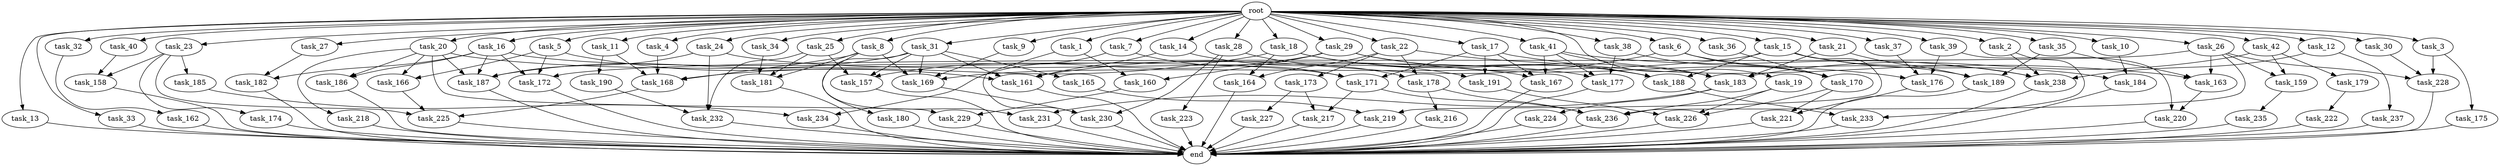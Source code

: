 digraph G {
  root [size="0.000000"];
  task_1 [size="102.400000"];
  task_2 [size="102.400000"];
  task_3 [size="102.400000"];
  task_4 [size="102.400000"];
  task_5 [size="102.400000"];
  task_6 [size="102.400000"];
  task_7 [size="102.400000"];
  task_8 [size="102.400000"];
  task_9 [size="102.400000"];
  task_10 [size="102.400000"];
  task_11 [size="102.400000"];
  task_12 [size="102.400000"];
  task_13 [size="102.400000"];
  task_14 [size="102.400000"];
  task_15 [size="102.400000"];
  task_16 [size="102.400000"];
  task_17 [size="102.400000"];
  task_18 [size="102.400000"];
  task_19 [size="102.400000"];
  task_20 [size="102.400000"];
  task_21 [size="102.400000"];
  task_22 [size="102.400000"];
  task_23 [size="102.400000"];
  task_24 [size="102.400000"];
  task_25 [size="102.400000"];
  task_26 [size="102.400000"];
  task_27 [size="102.400000"];
  task_28 [size="102.400000"];
  task_29 [size="102.400000"];
  task_30 [size="102.400000"];
  task_31 [size="102.400000"];
  task_32 [size="102.400000"];
  task_33 [size="102.400000"];
  task_34 [size="102.400000"];
  task_35 [size="102.400000"];
  task_36 [size="102.400000"];
  task_37 [size="102.400000"];
  task_38 [size="102.400000"];
  task_39 [size="102.400000"];
  task_40 [size="102.400000"];
  task_41 [size="102.400000"];
  task_42 [size="102.400000"];
  task_157 [size="42949672960.000000"];
  task_158 [size="24910810316.800003"];
  task_159 [size="42949672960.000000"];
  task_160 [size="27487790694.400002"];
  task_161 [size="219043332096.000000"];
  task_162 [size="42090679500.800003"];
  task_163 [size="118541097369.600006"];
  task_164 [size="45526653337.600006"];
  task_165 [size="21474836480.000000"];
  task_166 [size="55834574848.000000"];
  task_167 [size="72155450572.800003"];
  task_168 [size="195850508697.600006"];
  task_169 [size="113387136614.400009"];
  task_170 [size="115105123532.800003"];
  task_171 [size="100502234726.400009"];
  task_172 [size="67001489817.600006"];
  task_173 [size="3435973836.800000"];
  task_174 [size="21474836480.000000"];
  task_175 [size="54975581388.800003"];
  task_176 [size="169221711462.400024"];
  task_177 [size="24910810316.800003"];
  task_178 [size="45526653337.600006"];
  task_179 [size="21474836480.000000"];
  task_180 [size="21474836480.000000"];
  task_181 [size="57552561766.400002"];
  task_182 [size="89335319756.800003"];
  task_183 [size="80745385164.800003"];
  task_184 [size="111669149696.000000"];
  task_185 [size="21474836480.000000"];
  task_186 [size="17179869184.000000"];
  task_187 [size="52398601011.200005"];
  task_188 [size="101361228185.600006"];
  task_189 [size="141733920768.000000"];
  task_190 [size="69578470195.199997"];
  task_191 [size="124554051584.000000"];
  task_216 [size="42090679500.800003"];
  task_217 [size="45526653337.600006"];
  task_218 [size="13743895347.200001"];
  task_219 [size="49821620633.600006"];
  task_220 [size="91053306675.200012"];
  task_221 [size="38654705664.000000"];
  task_222 [size="3435973836.800000"];
  task_223 [size="42090679500.800003"];
  task_224 [size="54975581388.800003"];
  task_225 [size="77309411328.000000"];
  task_226 [size="131425999257.600006"];
  task_227 [size="3435973836.800000"];
  task_228 [size="79886391705.600006"];
  task_229 [size="21474836480.000000"];
  task_230 [size="125413045043.200012"];
  task_231 [size="97066260889.600006"];
  task_232 [size="107374182400.000000"];
  task_233 [size="44667659878.400002"];
  task_234 [size="63565515980.800003"];
  task_235 [size="69578470195.199997"];
  task_236 [size="175234665676.800018"];
  task_237 [size="7730941132.800000"];
  task_238 [size="67001489817.600006"];
  end [size="0.000000"];

  root -> task_1 [size="1.000000"];
  root -> task_2 [size="1.000000"];
  root -> task_3 [size="1.000000"];
  root -> task_4 [size="1.000000"];
  root -> task_5 [size="1.000000"];
  root -> task_6 [size="1.000000"];
  root -> task_7 [size="1.000000"];
  root -> task_8 [size="1.000000"];
  root -> task_9 [size="1.000000"];
  root -> task_10 [size="1.000000"];
  root -> task_11 [size="1.000000"];
  root -> task_12 [size="1.000000"];
  root -> task_13 [size="1.000000"];
  root -> task_14 [size="1.000000"];
  root -> task_15 [size="1.000000"];
  root -> task_16 [size="1.000000"];
  root -> task_17 [size="1.000000"];
  root -> task_18 [size="1.000000"];
  root -> task_19 [size="1.000000"];
  root -> task_20 [size="1.000000"];
  root -> task_21 [size="1.000000"];
  root -> task_22 [size="1.000000"];
  root -> task_23 [size="1.000000"];
  root -> task_24 [size="1.000000"];
  root -> task_25 [size="1.000000"];
  root -> task_26 [size="1.000000"];
  root -> task_27 [size="1.000000"];
  root -> task_28 [size="1.000000"];
  root -> task_29 [size="1.000000"];
  root -> task_30 [size="1.000000"];
  root -> task_31 [size="1.000000"];
  root -> task_32 [size="1.000000"];
  root -> task_33 [size="1.000000"];
  root -> task_34 [size="1.000000"];
  root -> task_35 [size="1.000000"];
  root -> task_36 [size="1.000000"];
  root -> task_37 [size="1.000000"];
  root -> task_38 [size="1.000000"];
  root -> task_39 [size="1.000000"];
  root -> task_40 [size="1.000000"];
  root -> task_41 [size="1.000000"];
  root -> task_42 [size="1.000000"];
  task_1 -> task_160 [size="134217728.000000"];
  task_1 -> task_230 [size="134217728.000000"];
  task_2 -> task_233 [size="134217728.000000"];
  task_2 -> task_238 [size="134217728.000000"];
  task_3 -> task_175 [size="536870912.000000"];
  task_3 -> task_228 [size="536870912.000000"];
  task_4 -> task_168 [size="411041792.000000"];
  task_5 -> task_161 [size="411041792.000000"];
  task_5 -> task_166 [size="411041792.000000"];
  task_5 -> task_172 [size="411041792.000000"];
  task_6 -> task_161 [size="838860800.000000"];
  task_6 -> task_170 [size="838860800.000000"];
  task_6 -> task_189 [size="838860800.000000"];
  task_7 -> task_171 [size="411041792.000000"];
  task_7 -> task_234 [size="411041792.000000"];
  task_8 -> task_168 [size="411041792.000000"];
  task_8 -> task_169 [size="411041792.000000"];
  task_8 -> task_181 [size="411041792.000000"];
  task_8 -> task_231 [size="411041792.000000"];
  task_9 -> task_169 [size="75497472.000000"];
  task_10 -> task_184 [size="679477248.000000"];
  task_11 -> task_168 [size="679477248.000000"];
  task_11 -> task_190 [size="679477248.000000"];
  task_12 -> task_237 [size="75497472.000000"];
  task_12 -> task_238 [size="75497472.000000"];
  task_13 -> end [size="1.000000"];
  task_14 -> task_161 [size="679477248.000000"];
  task_14 -> task_191 [size="679477248.000000"];
  task_15 -> task_169 [size="411041792.000000"];
  task_15 -> task_184 [size="411041792.000000"];
  task_15 -> task_188 [size="411041792.000000"];
  task_15 -> task_219 [size="411041792.000000"];
  task_15 -> task_238 [size="411041792.000000"];
  task_16 -> task_171 [size="33554432.000000"];
  task_16 -> task_172 [size="33554432.000000"];
  task_16 -> task_182 [size="33554432.000000"];
  task_16 -> task_186 [size="33554432.000000"];
  task_16 -> task_187 [size="33554432.000000"];
  task_17 -> task_163 [size="536870912.000000"];
  task_17 -> task_167 [size="536870912.000000"];
  task_17 -> task_171 [size="536870912.000000"];
  task_17 -> task_191 [size="536870912.000000"];
  task_18 -> task_164 [size="411041792.000000"];
  task_18 -> task_168 [size="411041792.000000"];
  task_18 -> task_183 [size="411041792.000000"];
  task_18 -> task_188 [size="411041792.000000"];
  task_19 -> task_226 [size="679477248.000000"];
  task_19 -> task_236 [size="679477248.000000"];
  task_20 -> task_166 [size="134217728.000000"];
  task_20 -> task_167 [size="134217728.000000"];
  task_20 -> task_186 [size="134217728.000000"];
  task_20 -> task_187 [size="134217728.000000"];
  task_20 -> task_218 [size="134217728.000000"];
  task_20 -> task_229 [size="134217728.000000"];
  task_21 -> task_183 [size="134217728.000000"];
  task_21 -> task_189 [size="134217728.000000"];
  task_22 -> task_164 [size="33554432.000000"];
  task_22 -> task_173 [size="33554432.000000"];
  task_22 -> task_178 [size="33554432.000000"];
  task_22 -> task_188 [size="33554432.000000"];
  task_23 -> task_158 [size="209715200.000000"];
  task_23 -> task_174 [size="209715200.000000"];
  task_23 -> task_185 [size="209715200.000000"];
  task_23 -> task_225 [size="209715200.000000"];
  task_24 -> task_177 [size="134217728.000000"];
  task_24 -> task_187 [size="134217728.000000"];
  task_24 -> task_232 [size="134217728.000000"];
  task_25 -> task_157 [size="75497472.000000"];
  task_25 -> task_181 [size="75497472.000000"];
  task_25 -> task_232 [size="75497472.000000"];
  task_26 -> task_159 [size="209715200.000000"];
  task_26 -> task_163 [size="209715200.000000"];
  task_26 -> task_172 [size="209715200.000000"];
  task_26 -> task_228 [size="209715200.000000"];
  task_26 -> task_236 [size="209715200.000000"];
  task_27 -> task_182 [size="838860800.000000"];
  task_28 -> task_178 [size="411041792.000000"];
  task_28 -> task_223 [size="411041792.000000"];
  task_28 -> task_230 [size="411041792.000000"];
  task_29 -> task_157 [size="134217728.000000"];
  task_29 -> task_160 [size="134217728.000000"];
  task_29 -> task_176 [size="134217728.000000"];
  task_29 -> task_188 [size="134217728.000000"];
  task_30 -> task_228 [size="33554432.000000"];
  task_31 -> task_157 [size="209715200.000000"];
  task_31 -> task_161 [size="209715200.000000"];
  task_31 -> task_165 [size="209715200.000000"];
  task_31 -> task_169 [size="209715200.000000"];
  task_31 -> task_180 [size="209715200.000000"];
  task_31 -> task_187 [size="209715200.000000"];
  task_32 -> task_162 [size="411041792.000000"];
  task_33 -> end [size="1.000000"];
  task_34 -> task_181 [size="75497472.000000"];
  task_35 -> task_163 [size="411041792.000000"];
  task_35 -> task_189 [size="411041792.000000"];
  task_36 -> task_170 [size="209715200.000000"];
  task_37 -> task_176 [size="838860800.000000"];
  task_38 -> task_170 [size="75497472.000000"];
  task_38 -> task_177 [size="75497472.000000"];
  task_39 -> task_176 [size="679477248.000000"];
  task_39 -> task_220 [size="679477248.000000"];
  task_40 -> task_158 [size="33554432.000000"];
  task_41 -> task_167 [size="33554432.000000"];
  task_41 -> task_177 [size="33554432.000000"];
  task_41 -> task_183 [size="33554432.000000"];
  task_41 -> task_238 [size="33554432.000000"];
  task_42 -> task_159 [size="209715200.000000"];
  task_42 -> task_179 [size="209715200.000000"];
  task_42 -> task_183 [size="209715200.000000"];
  task_157 -> end [size="1.000000"];
  task_158 -> end [size="1.000000"];
  task_159 -> task_235 [size="679477248.000000"];
  task_160 -> task_229 [size="75497472.000000"];
  task_161 -> end [size="1.000000"];
  task_162 -> end [size="1.000000"];
  task_163 -> task_220 [size="209715200.000000"];
  task_164 -> end [size="1.000000"];
  task_165 -> task_219 [size="75497472.000000"];
  task_166 -> task_225 [size="134217728.000000"];
  task_167 -> end [size="1.000000"];
  task_168 -> task_225 [size="411041792.000000"];
  task_169 -> task_230 [size="679477248.000000"];
  task_170 -> task_221 [size="301989888.000000"];
  task_170 -> task_226 [size="301989888.000000"];
  task_171 -> task_217 [size="411041792.000000"];
  task_171 -> task_236 [size="411041792.000000"];
  task_172 -> end [size="1.000000"];
  task_173 -> task_217 [size="33554432.000000"];
  task_173 -> task_227 [size="33554432.000000"];
  task_174 -> end [size="1.000000"];
  task_175 -> end [size="1.000000"];
  task_176 -> task_221 [size="75497472.000000"];
  task_177 -> end [size="1.000000"];
  task_178 -> task_216 [size="411041792.000000"];
  task_178 -> task_236 [size="411041792.000000"];
  task_179 -> task_222 [size="33554432.000000"];
  task_180 -> end [size="1.000000"];
  task_181 -> end [size="1.000000"];
  task_182 -> end [size="1.000000"];
  task_183 -> task_224 [size="536870912.000000"];
  task_183 -> task_231 [size="536870912.000000"];
  task_184 -> end [size="1.000000"];
  task_185 -> task_234 [size="209715200.000000"];
  task_186 -> end [size="1.000000"];
  task_187 -> end [size="1.000000"];
  task_188 -> task_233 [size="301989888.000000"];
  task_189 -> end [size="1.000000"];
  task_190 -> task_232 [size="838860800.000000"];
  task_191 -> task_226 [size="301989888.000000"];
  task_216 -> end [size="1.000000"];
  task_217 -> end [size="1.000000"];
  task_218 -> end [size="1.000000"];
  task_219 -> end [size="1.000000"];
  task_220 -> end [size="1.000000"];
  task_221 -> end [size="1.000000"];
  task_222 -> end [size="1.000000"];
  task_223 -> end [size="1.000000"];
  task_224 -> end [size="1.000000"];
  task_225 -> end [size="1.000000"];
  task_226 -> end [size="1.000000"];
  task_227 -> end [size="1.000000"];
  task_228 -> end [size="1.000000"];
  task_229 -> end [size="1.000000"];
  task_230 -> end [size="1.000000"];
  task_231 -> end [size="1.000000"];
  task_232 -> end [size="1.000000"];
  task_233 -> end [size="1.000000"];
  task_234 -> end [size="1.000000"];
  task_235 -> end [size="1.000000"];
  task_236 -> end [size="1.000000"];
  task_237 -> end [size="1.000000"];
  task_238 -> end [size="1.000000"];
}
